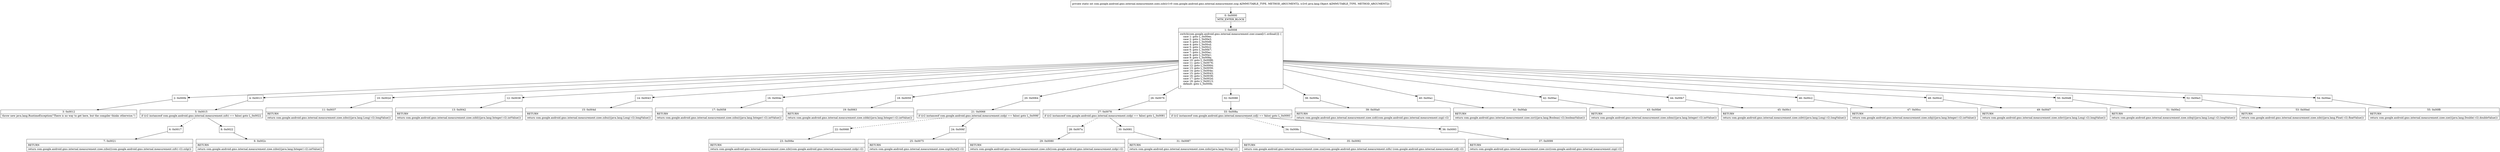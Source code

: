digraph "CFG forcom.google.android.gms.internal.measurement.zzeo.zzb(Lcom\/google\/android\/gms\/internal\/measurement\/zzig;Ljava\/lang\/Object;)I" {
Node_0 [shape=record,label="{0\:\ 0x0000|MTH_ENTER_BLOCK\l}"];
Node_1 [shape=record,label="{1\:\ 0x0008|switch(com.google.android.gms.internal.measurement.zzer.zzaee[r1.ordinal()]) \{\l    case 1: goto L_0x00ee;\l    case 2: goto L_0x00e3;\l    case 3: goto L_0x00d8;\l    case 4: goto L_0x00cd;\l    case 5: goto L_0x00c2;\l    case 6: goto L_0x00b7;\l    case 7: goto L_0x00ac;\l    case 8: goto L_0x00a1;\l    case 9: goto L_0x009a;\l    case 10: goto L_0x0088;\l    case 11: goto L_0x0076;\l    case 12: goto L_0x0064;\l    case 13: goto L_0x0059;\l    case 14: goto L_0x004e;\l    case 15: goto L_0x0043;\l    case 16: goto L_0x0038;\l    case 17: goto L_0x002d;\l    case 18: goto L_0x0013;\l    default: goto L_0x000b;\l\}\l}"];
Node_2 [shape=record,label="{2\:\ 0x000b}"];
Node_3 [shape=record,label="{3\:\ 0x0012|throw new java.lang.RuntimeException(\"There is no way to get here, but the compiler thinks otherwise.\")\l}"];
Node_4 [shape=record,label="{4\:\ 0x0013}"];
Node_5 [shape=record,label="{5\:\ 0x0015|if ((r2 instanceof com.google.android.gms.internal.measurement.zzfc) == false) goto L_0x0022\l}"];
Node_6 [shape=record,label="{6\:\ 0x0017}"];
Node_7 [shape=record,label="{7\:\ 0x0021|RETURN\l|return com.google.android.gms.internal.measurement.zzee.zzbo(((com.google.android.gms.internal.measurement.zzfc) r2).zzlg())\l}"];
Node_8 [shape=record,label="{8\:\ 0x0022}"];
Node_9 [shape=record,label="{9\:\ 0x002c|RETURN\l|return com.google.android.gms.internal.measurement.zzee.zzbo(((java.lang.Integer) r2).intValue())\l}"];
Node_10 [shape=record,label="{10\:\ 0x002d}"];
Node_11 [shape=record,label="{11\:\ 0x0037|RETURN\l|return com.google.android.gms.internal.measurement.zzee.zzbs(((java.lang.Long) r2).longValue())\l}"];
Node_12 [shape=record,label="{12\:\ 0x0038}"];
Node_13 [shape=record,label="{13\:\ 0x0042|RETURN\l|return com.google.android.gms.internal.measurement.zzee.zzbl(((java.lang.Integer) r2).intValue())\l}"];
Node_14 [shape=record,label="{14\:\ 0x0043}"];
Node_15 [shape=record,label="{15\:\ 0x004d|RETURN\l|return com.google.android.gms.internal.measurement.zzee.zzbu(((java.lang.Long) r2).longValue())\l}"];
Node_16 [shape=record,label="{16\:\ 0x004e}"];
Node_17 [shape=record,label="{17\:\ 0x0058|RETURN\l|return com.google.android.gms.internal.measurement.zzee.zzbn(((java.lang.Integer) r2).intValue())\l}"];
Node_18 [shape=record,label="{18\:\ 0x0059}"];
Node_19 [shape=record,label="{19\:\ 0x0063|RETURN\l|return com.google.android.gms.internal.measurement.zzee.zzbk(((java.lang.Integer) r2).intValue())\l}"];
Node_20 [shape=record,label="{20\:\ 0x0064}"];
Node_21 [shape=record,label="{21\:\ 0x0066|if ((r2 instanceof com.google.android.gms.internal.measurement.zzdp) == false) goto L_0x006f\l}"];
Node_22 [shape=record,label="{22\:\ 0x0068}"];
Node_23 [shape=record,label="{23\:\ 0x006e|RETURN\l|return com.google.android.gms.internal.measurement.zzee.zzb((com.google.android.gms.internal.measurement.zzdp) r2)\l}"];
Node_24 [shape=record,label="{24\:\ 0x006f}"];
Node_25 [shape=record,label="{25\:\ 0x0075|RETURN\l|return com.google.android.gms.internal.measurement.zzee.zzg((byte[]) r2)\l}"];
Node_26 [shape=record,label="{26\:\ 0x0076}"];
Node_27 [shape=record,label="{27\:\ 0x0078|if ((r2 instanceof com.google.android.gms.internal.measurement.zzdp) == false) goto L_0x0081\l}"];
Node_28 [shape=record,label="{28\:\ 0x007a}"];
Node_29 [shape=record,label="{29\:\ 0x0080|RETURN\l|return com.google.android.gms.internal.measurement.zzee.zzb((com.google.android.gms.internal.measurement.zzdp) r2)\l}"];
Node_30 [shape=record,label="{30\:\ 0x0081}"];
Node_31 [shape=record,label="{31\:\ 0x0087|RETURN\l|return com.google.android.gms.internal.measurement.zzee.zzds((java.lang.String) r2)\l}"];
Node_32 [shape=record,label="{32\:\ 0x0088}"];
Node_33 [shape=record,label="{33\:\ 0x008a|if ((r2 instanceof com.google.android.gms.internal.measurement.zzfj) == false) goto L_0x0093\l}"];
Node_34 [shape=record,label="{34\:\ 0x008c}"];
Node_35 [shape=record,label="{35\:\ 0x0092|RETURN\l|return com.google.android.gms.internal.measurement.zzee.zza((com.google.android.gms.internal.measurement.zzfn) (com.google.android.gms.internal.measurement.zzfj) r2)\l}"];
Node_36 [shape=record,label="{36\:\ 0x0093}"];
Node_37 [shape=record,label="{37\:\ 0x0099|RETURN\l|return com.google.android.gms.internal.measurement.zzee.zzc((com.google.android.gms.internal.measurement.zzgi) r2)\l}"];
Node_38 [shape=record,label="{38\:\ 0x009a}"];
Node_39 [shape=record,label="{39\:\ 0x00a0|RETURN\l|return com.google.android.gms.internal.measurement.zzee.zzd((com.google.android.gms.internal.measurement.zzgi) r2)\l}"];
Node_40 [shape=record,label="{40\:\ 0x00a1}"];
Node_41 [shape=record,label="{41\:\ 0x00ab|RETURN\l|return com.google.android.gms.internal.measurement.zzee.zzr(((java.lang.Boolean) r2).booleanValue())\l}"];
Node_42 [shape=record,label="{42\:\ 0x00ac}"];
Node_43 [shape=record,label="{43\:\ 0x00b6|RETURN\l|return com.google.android.gms.internal.measurement.zzee.zzbm(((java.lang.Integer) r2).intValue())\l}"];
Node_44 [shape=record,label="{44\:\ 0x00b7}"];
Node_45 [shape=record,label="{45\:\ 0x00c1|RETURN\l|return com.google.android.gms.internal.measurement.zzee.zzbt(((java.lang.Long) r2).longValue())\l}"];
Node_46 [shape=record,label="{46\:\ 0x00c2}"];
Node_47 [shape=record,label="{47\:\ 0x00cc|RETURN\l|return com.google.android.gms.internal.measurement.zzee.zzbj(((java.lang.Integer) r2).intValue())\l}"];
Node_48 [shape=record,label="{48\:\ 0x00cd}"];
Node_49 [shape=record,label="{49\:\ 0x00d7|RETURN\l|return com.google.android.gms.internal.measurement.zzee.zzbr(((java.lang.Long) r2).longValue())\l}"];
Node_50 [shape=record,label="{50\:\ 0x00d8}"];
Node_51 [shape=record,label="{51\:\ 0x00e2|RETURN\l|return com.google.android.gms.internal.measurement.zzee.zzbq(((java.lang.Long) r2).longValue())\l}"];
Node_52 [shape=record,label="{52\:\ 0x00e3}"];
Node_53 [shape=record,label="{53\:\ 0x00ed|RETURN\l|return com.google.android.gms.internal.measurement.zzee.zzb(((java.lang.Float) r2).floatValue())\l}"];
Node_54 [shape=record,label="{54\:\ 0x00ee}"];
Node_55 [shape=record,label="{55\:\ 0x00f8|RETURN\l|return com.google.android.gms.internal.measurement.zzee.zze(((java.lang.Double) r2).doubleValue())\l}"];
MethodNode[shape=record,label="{private static int com.google.android.gms.internal.measurement.zzeo.zzb((r1v0 com.google.android.gms.internal.measurement.zzig A[IMMUTABLE_TYPE, METHOD_ARGUMENT]), (r2v0 java.lang.Object A[IMMUTABLE_TYPE, METHOD_ARGUMENT])) }"];
MethodNode -> Node_0;
Node_0 -> Node_1;
Node_1 -> Node_2;
Node_1 -> Node_4;
Node_1 -> Node_10;
Node_1 -> Node_12;
Node_1 -> Node_14;
Node_1 -> Node_16;
Node_1 -> Node_18;
Node_1 -> Node_20;
Node_1 -> Node_26;
Node_1 -> Node_32;
Node_1 -> Node_38;
Node_1 -> Node_40;
Node_1 -> Node_42;
Node_1 -> Node_44;
Node_1 -> Node_46;
Node_1 -> Node_48;
Node_1 -> Node_50;
Node_1 -> Node_52;
Node_1 -> Node_54;
Node_2 -> Node_3;
Node_4 -> Node_5;
Node_5 -> Node_6[style=dashed];
Node_5 -> Node_8;
Node_6 -> Node_7;
Node_8 -> Node_9;
Node_10 -> Node_11;
Node_12 -> Node_13;
Node_14 -> Node_15;
Node_16 -> Node_17;
Node_18 -> Node_19;
Node_20 -> Node_21;
Node_21 -> Node_22[style=dashed];
Node_21 -> Node_24;
Node_22 -> Node_23;
Node_24 -> Node_25;
Node_26 -> Node_27;
Node_27 -> Node_28[style=dashed];
Node_27 -> Node_30;
Node_28 -> Node_29;
Node_30 -> Node_31;
Node_32 -> Node_33;
Node_33 -> Node_34[style=dashed];
Node_33 -> Node_36;
Node_34 -> Node_35;
Node_36 -> Node_37;
Node_38 -> Node_39;
Node_40 -> Node_41;
Node_42 -> Node_43;
Node_44 -> Node_45;
Node_46 -> Node_47;
Node_48 -> Node_49;
Node_50 -> Node_51;
Node_52 -> Node_53;
Node_54 -> Node_55;
}

